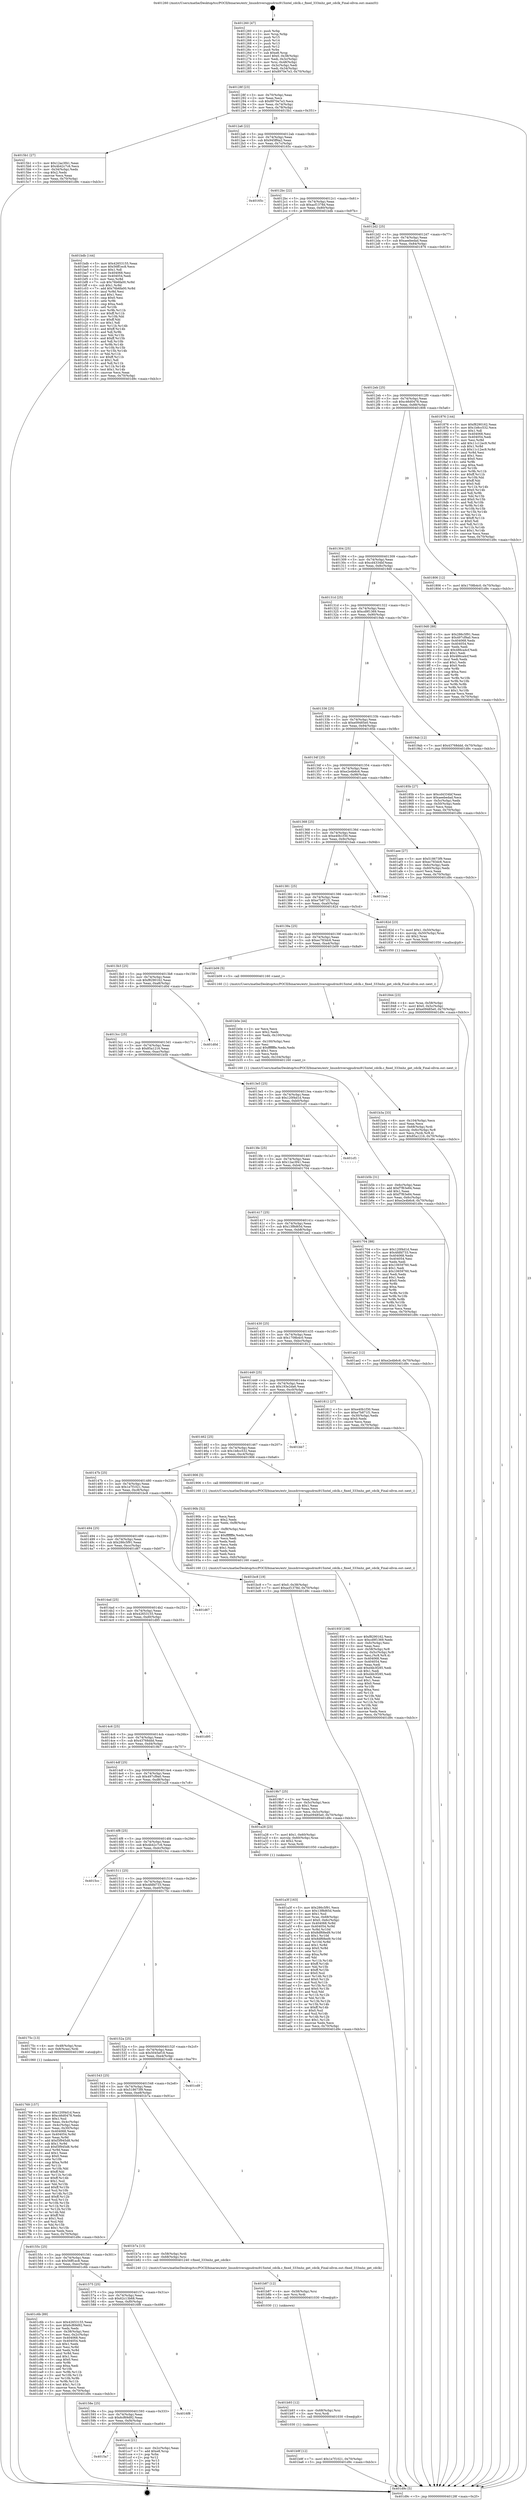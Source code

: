 digraph "0x401260" {
  label = "0x401260 (/mnt/c/Users/mathe/Desktop/tcc/POCII/binaries/extr_linuxdriversgpudrmi915intel_cdclk.c_fixed_333mhz_get_cdclk_Final-ollvm.out::main(0))"
  labelloc = "t"
  node[shape=record]

  Entry [label="",width=0.3,height=0.3,shape=circle,fillcolor=black,style=filled]
  "0x40128f" [label="{
     0x40128f [23]\l
     | [instrs]\l
     &nbsp;&nbsp;0x40128f \<+3\>: mov -0x70(%rbp),%eax\l
     &nbsp;&nbsp;0x401292 \<+2\>: mov %eax,%ecx\l
     &nbsp;&nbsp;0x401294 \<+6\>: sub $0x8970e7e3,%ecx\l
     &nbsp;&nbsp;0x40129a \<+3\>: mov %eax,-0x74(%rbp)\l
     &nbsp;&nbsp;0x40129d \<+3\>: mov %ecx,-0x78(%rbp)\l
     &nbsp;&nbsp;0x4012a0 \<+6\>: je 00000000004015b1 \<main+0x351\>\l
  }"]
  "0x4015b1" [label="{
     0x4015b1 [27]\l
     | [instrs]\l
     &nbsp;&nbsp;0x4015b1 \<+5\>: mov $0x12ac3f41,%eax\l
     &nbsp;&nbsp;0x4015b6 \<+5\>: mov $0x4b42c7c6,%ecx\l
     &nbsp;&nbsp;0x4015bb \<+3\>: mov -0x34(%rbp),%edx\l
     &nbsp;&nbsp;0x4015be \<+3\>: cmp $0x2,%edx\l
     &nbsp;&nbsp;0x4015c1 \<+3\>: cmovne %ecx,%eax\l
     &nbsp;&nbsp;0x4015c4 \<+3\>: mov %eax,-0x70(%rbp)\l
     &nbsp;&nbsp;0x4015c7 \<+5\>: jmp 0000000000401d9c \<main+0xb3c\>\l
  }"]
  "0x4012a6" [label="{
     0x4012a6 [22]\l
     | [instrs]\l
     &nbsp;&nbsp;0x4012a6 \<+5\>: jmp 00000000004012ab \<main+0x4b\>\l
     &nbsp;&nbsp;0x4012ab \<+3\>: mov -0x74(%rbp),%eax\l
     &nbsp;&nbsp;0x4012ae \<+5\>: sub $0x945ff4a2,%eax\l
     &nbsp;&nbsp;0x4012b3 \<+3\>: mov %eax,-0x7c(%rbp)\l
     &nbsp;&nbsp;0x4012b6 \<+6\>: je 000000000040165c \<main+0x3fc\>\l
  }"]
  "0x401d9c" [label="{
     0x401d9c [5]\l
     | [instrs]\l
     &nbsp;&nbsp;0x401d9c \<+5\>: jmp 000000000040128f \<main+0x2f\>\l
  }"]
  "0x401260" [label="{
     0x401260 [47]\l
     | [instrs]\l
     &nbsp;&nbsp;0x401260 \<+1\>: push %rbp\l
     &nbsp;&nbsp;0x401261 \<+3\>: mov %rsp,%rbp\l
     &nbsp;&nbsp;0x401264 \<+2\>: push %r15\l
     &nbsp;&nbsp;0x401266 \<+2\>: push %r14\l
     &nbsp;&nbsp;0x401268 \<+2\>: push %r13\l
     &nbsp;&nbsp;0x40126a \<+2\>: push %r12\l
     &nbsp;&nbsp;0x40126c \<+1\>: push %rbx\l
     &nbsp;&nbsp;0x40126d \<+7\>: sub $0xe8,%rsp\l
     &nbsp;&nbsp;0x401274 \<+7\>: movl $0x0,-0x38(%rbp)\l
     &nbsp;&nbsp;0x40127b \<+3\>: mov %edi,-0x3c(%rbp)\l
     &nbsp;&nbsp;0x40127e \<+4\>: mov %rsi,-0x48(%rbp)\l
     &nbsp;&nbsp;0x401282 \<+3\>: mov -0x3c(%rbp),%edi\l
     &nbsp;&nbsp;0x401285 \<+3\>: mov %edi,-0x34(%rbp)\l
     &nbsp;&nbsp;0x401288 \<+7\>: movl $0x8970e7e3,-0x70(%rbp)\l
  }"]
  Exit [label="",width=0.3,height=0.3,shape=circle,fillcolor=black,style=filled,peripheries=2]
  "0x40165c" [label="{
     0x40165c\l
  }", style=dashed]
  "0x4012bc" [label="{
     0x4012bc [22]\l
     | [instrs]\l
     &nbsp;&nbsp;0x4012bc \<+5\>: jmp 00000000004012c1 \<main+0x61\>\l
     &nbsp;&nbsp;0x4012c1 \<+3\>: mov -0x74(%rbp),%eax\l
     &nbsp;&nbsp;0x4012c4 \<+5\>: sub $0xacf1378d,%eax\l
     &nbsp;&nbsp;0x4012c9 \<+3\>: mov %eax,-0x80(%rbp)\l
     &nbsp;&nbsp;0x4012cc \<+6\>: je 0000000000401bdb \<main+0x97b\>\l
  }"]
  "0x4015a7" [label="{
     0x4015a7\l
  }", style=dashed]
  "0x401bdb" [label="{
     0x401bdb [144]\l
     | [instrs]\l
     &nbsp;&nbsp;0x401bdb \<+5\>: mov $0x42653155,%eax\l
     &nbsp;&nbsp;0x401be0 \<+5\>: mov $0x56ff1ec8,%ecx\l
     &nbsp;&nbsp;0x401be5 \<+2\>: mov $0x1,%dl\l
     &nbsp;&nbsp;0x401be7 \<+7\>: mov 0x404068,%esi\l
     &nbsp;&nbsp;0x401bee \<+7\>: mov 0x404054,%edi\l
     &nbsp;&nbsp;0x401bf5 \<+3\>: mov %esi,%r8d\l
     &nbsp;&nbsp;0x401bf8 \<+7\>: sub $0x76b6fa00,%r8d\l
     &nbsp;&nbsp;0x401bff \<+4\>: sub $0x1,%r8d\l
     &nbsp;&nbsp;0x401c03 \<+7\>: add $0x76b6fa00,%r8d\l
     &nbsp;&nbsp;0x401c0a \<+4\>: imul %r8d,%esi\l
     &nbsp;&nbsp;0x401c0e \<+3\>: and $0x1,%esi\l
     &nbsp;&nbsp;0x401c11 \<+3\>: cmp $0x0,%esi\l
     &nbsp;&nbsp;0x401c14 \<+4\>: sete %r9b\l
     &nbsp;&nbsp;0x401c18 \<+3\>: cmp $0xa,%edi\l
     &nbsp;&nbsp;0x401c1b \<+4\>: setl %r10b\l
     &nbsp;&nbsp;0x401c1f \<+3\>: mov %r9b,%r11b\l
     &nbsp;&nbsp;0x401c22 \<+4\>: xor $0xff,%r11b\l
     &nbsp;&nbsp;0x401c26 \<+3\>: mov %r10b,%bl\l
     &nbsp;&nbsp;0x401c29 \<+3\>: xor $0xff,%bl\l
     &nbsp;&nbsp;0x401c2c \<+3\>: xor $0x1,%dl\l
     &nbsp;&nbsp;0x401c2f \<+3\>: mov %r11b,%r14b\l
     &nbsp;&nbsp;0x401c32 \<+4\>: and $0xff,%r14b\l
     &nbsp;&nbsp;0x401c36 \<+3\>: and %dl,%r9b\l
     &nbsp;&nbsp;0x401c39 \<+3\>: mov %bl,%r15b\l
     &nbsp;&nbsp;0x401c3c \<+4\>: and $0xff,%r15b\l
     &nbsp;&nbsp;0x401c40 \<+3\>: and %dl,%r10b\l
     &nbsp;&nbsp;0x401c43 \<+3\>: or %r9b,%r14b\l
     &nbsp;&nbsp;0x401c46 \<+3\>: or %r10b,%r15b\l
     &nbsp;&nbsp;0x401c49 \<+3\>: xor %r15b,%r14b\l
     &nbsp;&nbsp;0x401c4c \<+3\>: or %bl,%r11b\l
     &nbsp;&nbsp;0x401c4f \<+4\>: xor $0xff,%r11b\l
     &nbsp;&nbsp;0x401c53 \<+3\>: or $0x1,%dl\l
     &nbsp;&nbsp;0x401c56 \<+3\>: and %dl,%r11b\l
     &nbsp;&nbsp;0x401c59 \<+3\>: or %r11b,%r14b\l
     &nbsp;&nbsp;0x401c5c \<+4\>: test $0x1,%r14b\l
     &nbsp;&nbsp;0x401c60 \<+3\>: cmovne %ecx,%eax\l
     &nbsp;&nbsp;0x401c63 \<+3\>: mov %eax,-0x70(%rbp)\l
     &nbsp;&nbsp;0x401c66 \<+5\>: jmp 0000000000401d9c \<main+0xb3c\>\l
  }"]
  "0x4012d2" [label="{
     0x4012d2 [25]\l
     | [instrs]\l
     &nbsp;&nbsp;0x4012d2 \<+5\>: jmp 00000000004012d7 \<main+0x77\>\l
     &nbsp;&nbsp;0x4012d7 \<+3\>: mov -0x74(%rbp),%eax\l
     &nbsp;&nbsp;0x4012da \<+5\>: sub $0xaeebedad,%eax\l
     &nbsp;&nbsp;0x4012df \<+6\>: mov %eax,-0x84(%rbp)\l
     &nbsp;&nbsp;0x4012e5 \<+6\>: je 0000000000401876 \<main+0x616\>\l
  }"]
  "0x401cc4" [label="{
     0x401cc4 [21]\l
     | [instrs]\l
     &nbsp;&nbsp;0x401cc4 \<+3\>: mov -0x2c(%rbp),%eax\l
     &nbsp;&nbsp;0x401cc7 \<+7\>: add $0xe8,%rsp\l
     &nbsp;&nbsp;0x401cce \<+1\>: pop %rbx\l
     &nbsp;&nbsp;0x401ccf \<+2\>: pop %r12\l
     &nbsp;&nbsp;0x401cd1 \<+2\>: pop %r13\l
     &nbsp;&nbsp;0x401cd3 \<+2\>: pop %r14\l
     &nbsp;&nbsp;0x401cd5 \<+2\>: pop %r15\l
     &nbsp;&nbsp;0x401cd7 \<+1\>: pop %rbp\l
     &nbsp;&nbsp;0x401cd8 \<+1\>: ret\l
  }"]
  "0x401876" [label="{
     0x401876 [144]\l
     | [instrs]\l
     &nbsp;&nbsp;0x401876 \<+5\>: mov $0xf8290162,%eax\l
     &nbsp;&nbsp;0x40187b \<+5\>: mov $0x1b8cc532,%ecx\l
     &nbsp;&nbsp;0x401880 \<+2\>: mov $0x1,%dl\l
     &nbsp;&nbsp;0x401882 \<+7\>: mov 0x404068,%esi\l
     &nbsp;&nbsp;0x401889 \<+7\>: mov 0x404054,%edi\l
     &nbsp;&nbsp;0x401890 \<+3\>: mov %esi,%r8d\l
     &nbsp;&nbsp;0x401893 \<+7\>: add $0x11c12ec9,%r8d\l
     &nbsp;&nbsp;0x40189a \<+4\>: sub $0x1,%r8d\l
     &nbsp;&nbsp;0x40189e \<+7\>: sub $0x11c12ec9,%r8d\l
     &nbsp;&nbsp;0x4018a5 \<+4\>: imul %r8d,%esi\l
     &nbsp;&nbsp;0x4018a9 \<+3\>: and $0x1,%esi\l
     &nbsp;&nbsp;0x4018ac \<+3\>: cmp $0x0,%esi\l
     &nbsp;&nbsp;0x4018af \<+4\>: sete %r9b\l
     &nbsp;&nbsp;0x4018b3 \<+3\>: cmp $0xa,%edi\l
     &nbsp;&nbsp;0x4018b6 \<+4\>: setl %r10b\l
     &nbsp;&nbsp;0x4018ba \<+3\>: mov %r9b,%r11b\l
     &nbsp;&nbsp;0x4018bd \<+4\>: xor $0xff,%r11b\l
     &nbsp;&nbsp;0x4018c1 \<+3\>: mov %r10b,%bl\l
     &nbsp;&nbsp;0x4018c4 \<+3\>: xor $0xff,%bl\l
     &nbsp;&nbsp;0x4018c7 \<+3\>: xor $0x0,%dl\l
     &nbsp;&nbsp;0x4018ca \<+3\>: mov %r11b,%r14b\l
     &nbsp;&nbsp;0x4018cd \<+4\>: and $0x0,%r14b\l
     &nbsp;&nbsp;0x4018d1 \<+3\>: and %dl,%r9b\l
     &nbsp;&nbsp;0x4018d4 \<+3\>: mov %bl,%r15b\l
     &nbsp;&nbsp;0x4018d7 \<+4\>: and $0x0,%r15b\l
     &nbsp;&nbsp;0x4018db \<+3\>: and %dl,%r10b\l
     &nbsp;&nbsp;0x4018de \<+3\>: or %r9b,%r14b\l
     &nbsp;&nbsp;0x4018e1 \<+3\>: or %r10b,%r15b\l
     &nbsp;&nbsp;0x4018e4 \<+3\>: xor %r15b,%r14b\l
     &nbsp;&nbsp;0x4018e7 \<+3\>: or %bl,%r11b\l
     &nbsp;&nbsp;0x4018ea \<+4\>: xor $0xff,%r11b\l
     &nbsp;&nbsp;0x4018ee \<+3\>: or $0x0,%dl\l
     &nbsp;&nbsp;0x4018f1 \<+3\>: and %dl,%r11b\l
     &nbsp;&nbsp;0x4018f4 \<+3\>: or %r11b,%r14b\l
     &nbsp;&nbsp;0x4018f7 \<+4\>: test $0x1,%r14b\l
     &nbsp;&nbsp;0x4018fb \<+3\>: cmovne %ecx,%eax\l
     &nbsp;&nbsp;0x4018fe \<+3\>: mov %eax,-0x70(%rbp)\l
     &nbsp;&nbsp;0x401901 \<+5\>: jmp 0000000000401d9c \<main+0xb3c\>\l
  }"]
  "0x4012eb" [label="{
     0x4012eb [25]\l
     | [instrs]\l
     &nbsp;&nbsp;0x4012eb \<+5\>: jmp 00000000004012f0 \<main+0x90\>\l
     &nbsp;&nbsp;0x4012f0 \<+3\>: mov -0x74(%rbp),%eax\l
     &nbsp;&nbsp;0x4012f3 \<+5\>: sub $0xc46d0478,%eax\l
     &nbsp;&nbsp;0x4012f8 \<+6\>: mov %eax,-0x88(%rbp)\l
     &nbsp;&nbsp;0x4012fe \<+6\>: je 0000000000401806 \<main+0x5a6\>\l
  }"]
  "0x40158e" [label="{
     0x40158e [25]\l
     | [instrs]\l
     &nbsp;&nbsp;0x40158e \<+5\>: jmp 0000000000401593 \<main+0x333\>\l
     &nbsp;&nbsp;0x401593 \<+3\>: mov -0x74(%rbp),%eax\l
     &nbsp;&nbsp;0x401596 \<+5\>: sub $0x6cf69d92,%eax\l
     &nbsp;&nbsp;0x40159b \<+6\>: mov %eax,-0xf4(%rbp)\l
     &nbsp;&nbsp;0x4015a1 \<+6\>: je 0000000000401cc4 \<main+0xa64\>\l
  }"]
  "0x401806" [label="{
     0x401806 [12]\l
     | [instrs]\l
     &nbsp;&nbsp;0x401806 \<+7\>: movl $0x1708b4c0,-0x70(%rbp)\l
     &nbsp;&nbsp;0x40180d \<+5\>: jmp 0000000000401d9c \<main+0xb3c\>\l
  }"]
  "0x401304" [label="{
     0x401304 [25]\l
     | [instrs]\l
     &nbsp;&nbsp;0x401304 \<+5\>: jmp 0000000000401309 \<main+0xa9\>\l
     &nbsp;&nbsp;0x401309 \<+3\>: mov -0x74(%rbp),%eax\l
     &nbsp;&nbsp;0x40130c \<+5\>: sub $0xcd4334bf,%eax\l
     &nbsp;&nbsp;0x401311 \<+6\>: mov %eax,-0x8c(%rbp)\l
     &nbsp;&nbsp;0x401317 \<+6\>: je 00000000004019d0 \<main+0x770\>\l
  }"]
  "0x4016f8" [label="{
     0x4016f8\l
  }", style=dashed]
  "0x4019d0" [label="{
     0x4019d0 [88]\l
     | [instrs]\l
     &nbsp;&nbsp;0x4019d0 \<+5\>: mov $0x286c5f91,%eax\l
     &nbsp;&nbsp;0x4019d5 \<+5\>: mov $0x497cf9a0,%ecx\l
     &nbsp;&nbsp;0x4019da \<+7\>: mov 0x404068,%edx\l
     &nbsp;&nbsp;0x4019e1 \<+7\>: mov 0x404054,%esi\l
     &nbsp;&nbsp;0x4019e8 \<+2\>: mov %edx,%edi\l
     &nbsp;&nbsp;0x4019ea \<+6\>: add $0x486ca4cf,%edi\l
     &nbsp;&nbsp;0x4019f0 \<+3\>: sub $0x1,%edi\l
     &nbsp;&nbsp;0x4019f3 \<+6\>: sub $0x486ca4cf,%edi\l
     &nbsp;&nbsp;0x4019f9 \<+3\>: imul %edi,%edx\l
     &nbsp;&nbsp;0x4019fc \<+3\>: and $0x1,%edx\l
     &nbsp;&nbsp;0x4019ff \<+3\>: cmp $0x0,%edx\l
     &nbsp;&nbsp;0x401a02 \<+4\>: sete %r8b\l
     &nbsp;&nbsp;0x401a06 \<+3\>: cmp $0xa,%esi\l
     &nbsp;&nbsp;0x401a09 \<+4\>: setl %r9b\l
     &nbsp;&nbsp;0x401a0d \<+3\>: mov %r8b,%r10b\l
     &nbsp;&nbsp;0x401a10 \<+3\>: and %r9b,%r10b\l
     &nbsp;&nbsp;0x401a13 \<+3\>: xor %r9b,%r8b\l
     &nbsp;&nbsp;0x401a16 \<+3\>: or %r8b,%r10b\l
     &nbsp;&nbsp;0x401a19 \<+4\>: test $0x1,%r10b\l
     &nbsp;&nbsp;0x401a1d \<+3\>: cmovne %ecx,%eax\l
     &nbsp;&nbsp;0x401a20 \<+3\>: mov %eax,-0x70(%rbp)\l
     &nbsp;&nbsp;0x401a23 \<+5\>: jmp 0000000000401d9c \<main+0xb3c\>\l
  }"]
  "0x40131d" [label="{
     0x40131d [25]\l
     | [instrs]\l
     &nbsp;&nbsp;0x40131d \<+5\>: jmp 0000000000401322 \<main+0xc2\>\l
     &nbsp;&nbsp;0x401322 \<+3\>: mov -0x74(%rbp),%eax\l
     &nbsp;&nbsp;0x401325 \<+5\>: sub $0xcd9f1369,%eax\l
     &nbsp;&nbsp;0x40132a \<+6\>: mov %eax,-0x90(%rbp)\l
     &nbsp;&nbsp;0x401330 \<+6\>: je 00000000004019ab \<main+0x74b\>\l
  }"]
  "0x401575" [label="{
     0x401575 [25]\l
     | [instrs]\l
     &nbsp;&nbsp;0x401575 \<+5\>: jmp 000000000040157a \<main+0x31a\>\l
     &nbsp;&nbsp;0x40157a \<+3\>: mov -0x74(%rbp),%eax\l
     &nbsp;&nbsp;0x40157d \<+5\>: sub $0x62c13b68,%eax\l
     &nbsp;&nbsp;0x401582 \<+6\>: mov %eax,-0xf0(%rbp)\l
     &nbsp;&nbsp;0x401588 \<+6\>: je 00000000004016f8 \<main+0x498\>\l
  }"]
  "0x4019ab" [label="{
     0x4019ab [12]\l
     | [instrs]\l
     &nbsp;&nbsp;0x4019ab \<+7\>: movl $0x43768ddd,-0x70(%rbp)\l
     &nbsp;&nbsp;0x4019b2 \<+5\>: jmp 0000000000401d9c \<main+0xb3c\>\l
  }"]
  "0x401336" [label="{
     0x401336 [25]\l
     | [instrs]\l
     &nbsp;&nbsp;0x401336 \<+5\>: jmp 000000000040133b \<main+0xdb\>\l
     &nbsp;&nbsp;0x40133b \<+3\>: mov -0x74(%rbp),%eax\l
     &nbsp;&nbsp;0x40133e \<+5\>: sub $0xe09485e0,%eax\l
     &nbsp;&nbsp;0x401343 \<+6\>: mov %eax,-0x94(%rbp)\l
     &nbsp;&nbsp;0x401349 \<+6\>: je 000000000040185b \<main+0x5fb\>\l
  }"]
  "0x401c6b" [label="{
     0x401c6b [89]\l
     | [instrs]\l
     &nbsp;&nbsp;0x401c6b \<+5\>: mov $0x42653155,%eax\l
     &nbsp;&nbsp;0x401c70 \<+5\>: mov $0x6cf69d92,%ecx\l
     &nbsp;&nbsp;0x401c75 \<+2\>: xor %edx,%edx\l
     &nbsp;&nbsp;0x401c77 \<+3\>: mov -0x38(%rbp),%esi\l
     &nbsp;&nbsp;0x401c7a \<+3\>: mov %esi,-0x2c(%rbp)\l
     &nbsp;&nbsp;0x401c7d \<+7\>: mov 0x404068,%esi\l
     &nbsp;&nbsp;0x401c84 \<+7\>: mov 0x404054,%edi\l
     &nbsp;&nbsp;0x401c8b \<+3\>: sub $0x1,%edx\l
     &nbsp;&nbsp;0x401c8e \<+3\>: mov %esi,%r8d\l
     &nbsp;&nbsp;0x401c91 \<+3\>: add %edx,%r8d\l
     &nbsp;&nbsp;0x401c94 \<+4\>: imul %r8d,%esi\l
     &nbsp;&nbsp;0x401c98 \<+3\>: and $0x1,%esi\l
     &nbsp;&nbsp;0x401c9b \<+3\>: cmp $0x0,%esi\l
     &nbsp;&nbsp;0x401c9e \<+4\>: sete %r9b\l
     &nbsp;&nbsp;0x401ca2 \<+3\>: cmp $0xa,%edi\l
     &nbsp;&nbsp;0x401ca5 \<+4\>: setl %r10b\l
     &nbsp;&nbsp;0x401ca9 \<+3\>: mov %r9b,%r11b\l
     &nbsp;&nbsp;0x401cac \<+3\>: and %r10b,%r11b\l
     &nbsp;&nbsp;0x401caf \<+3\>: xor %r10b,%r9b\l
     &nbsp;&nbsp;0x401cb2 \<+3\>: or %r9b,%r11b\l
     &nbsp;&nbsp;0x401cb5 \<+4\>: test $0x1,%r11b\l
     &nbsp;&nbsp;0x401cb9 \<+3\>: cmovne %ecx,%eax\l
     &nbsp;&nbsp;0x401cbc \<+3\>: mov %eax,-0x70(%rbp)\l
     &nbsp;&nbsp;0x401cbf \<+5\>: jmp 0000000000401d9c \<main+0xb3c\>\l
  }"]
  "0x40185b" [label="{
     0x40185b [27]\l
     | [instrs]\l
     &nbsp;&nbsp;0x40185b \<+5\>: mov $0xcd4334bf,%eax\l
     &nbsp;&nbsp;0x401860 \<+5\>: mov $0xaeebedad,%ecx\l
     &nbsp;&nbsp;0x401865 \<+3\>: mov -0x5c(%rbp),%edx\l
     &nbsp;&nbsp;0x401868 \<+3\>: cmp -0x50(%rbp),%edx\l
     &nbsp;&nbsp;0x40186b \<+3\>: cmovl %ecx,%eax\l
     &nbsp;&nbsp;0x40186e \<+3\>: mov %eax,-0x70(%rbp)\l
     &nbsp;&nbsp;0x401871 \<+5\>: jmp 0000000000401d9c \<main+0xb3c\>\l
  }"]
  "0x40134f" [label="{
     0x40134f [25]\l
     | [instrs]\l
     &nbsp;&nbsp;0x40134f \<+5\>: jmp 0000000000401354 \<main+0xf4\>\l
     &nbsp;&nbsp;0x401354 \<+3\>: mov -0x74(%rbp),%eax\l
     &nbsp;&nbsp;0x401357 \<+5\>: sub $0xe2e4b6c6,%eax\l
     &nbsp;&nbsp;0x40135c \<+6\>: mov %eax,-0x98(%rbp)\l
     &nbsp;&nbsp;0x401362 \<+6\>: je 0000000000401aee \<main+0x88e\>\l
  }"]
  "0x401b9f" [label="{
     0x401b9f [12]\l
     | [instrs]\l
     &nbsp;&nbsp;0x401b9f \<+7\>: movl $0x1e7f1021,-0x70(%rbp)\l
     &nbsp;&nbsp;0x401ba6 \<+5\>: jmp 0000000000401d9c \<main+0xb3c\>\l
  }"]
  "0x401aee" [label="{
     0x401aee [27]\l
     | [instrs]\l
     &nbsp;&nbsp;0x401aee \<+5\>: mov $0x518673f9,%eax\l
     &nbsp;&nbsp;0x401af3 \<+5\>: mov $0xec783dc6,%ecx\l
     &nbsp;&nbsp;0x401af8 \<+3\>: mov -0x6c(%rbp),%edx\l
     &nbsp;&nbsp;0x401afb \<+3\>: cmp -0x60(%rbp),%edx\l
     &nbsp;&nbsp;0x401afe \<+3\>: cmovl %ecx,%eax\l
     &nbsp;&nbsp;0x401b01 \<+3\>: mov %eax,-0x70(%rbp)\l
     &nbsp;&nbsp;0x401b04 \<+5\>: jmp 0000000000401d9c \<main+0xb3c\>\l
  }"]
  "0x401368" [label="{
     0x401368 [25]\l
     | [instrs]\l
     &nbsp;&nbsp;0x401368 \<+5\>: jmp 000000000040136d \<main+0x10d\>\l
     &nbsp;&nbsp;0x40136d \<+3\>: mov -0x74(%rbp),%eax\l
     &nbsp;&nbsp;0x401370 \<+5\>: sub $0xe40b1f30,%eax\l
     &nbsp;&nbsp;0x401375 \<+6\>: mov %eax,-0x9c(%rbp)\l
     &nbsp;&nbsp;0x40137b \<+6\>: je 0000000000401bab \<main+0x94b\>\l
  }"]
  "0x401b93" [label="{
     0x401b93 [12]\l
     | [instrs]\l
     &nbsp;&nbsp;0x401b93 \<+4\>: mov -0x68(%rbp),%rsi\l
     &nbsp;&nbsp;0x401b97 \<+3\>: mov %rsi,%rdi\l
     &nbsp;&nbsp;0x401b9a \<+5\>: call 0000000000401030 \<free@plt\>\l
     | [calls]\l
     &nbsp;&nbsp;0x401030 \{1\} (unknown)\l
  }"]
  "0x401bab" [label="{
     0x401bab\l
  }", style=dashed]
  "0x401381" [label="{
     0x401381 [25]\l
     | [instrs]\l
     &nbsp;&nbsp;0x401381 \<+5\>: jmp 0000000000401386 \<main+0x126\>\l
     &nbsp;&nbsp;0x401386 \<+3\>: mov -0x74(%rbp),%eax\l
     &nbsp;&nbsp;0x401389 \<+5\>: sub $0xe7b871f1,%eax\l
     &nbsp;&nbsp;0x40138e \<+6\>: mov %eax,-0xa0(%rbp)\l
     &nbsp;&nbsp;0x401394 \<+6\>: je 000000000040182d \<main+0x5cd\>\l
  }"]
  "0x401b87" [label="{
     0x401b87 [12]\l
     | [instrs]\l
     &nbsp;&nbsp;0x401b87 \<+4\>: mov -0x58(%rbp),%rsi\l
     &nbsp;&nbsp;0x401b8b \<+3\>: mov %rsi,%rdi\l
     &nbsp;&nbsp;0x401b8e \<+5\>: call 0000000000401030 \<free@plt\>\l
     | [calls]\l
     &nbsp;&nbsp;0x401030 \{1\} (unknown)\l
  }"]
  "0x40182d" [label="{
     0x40182d [23]\l
     | [instrs]\l
     &nbsp;&nbsp;0x40182d \<+7\>: movl $0x1,-0x50(%rbp)\l
     &nbsp;&nbsp;0x401834 \<+4\>: movslq -0x50(%rbp),%rax\l
     &nbsp;&nbsp;0x401838 \<+4\>: shl $0x2,%rax\l
     &nbsp;&nbsp;0x40183c \<+3\>: mov %rax,%rdi\l
     &nbsp;&nbsp;0x40183f \<+5\>: call 0000000000401050 \<malloc@plt\>\l
     | [calls]\l
     &nbsp;&nbsp;0x401050 \{1\} (unknown)\l
  }"]
  "0x40139a" [label="{
     0x40139a [25]\l
     | [instrs]\l
     &nbsp;&nbsp;0x40139a \<+5\>: jmp 000000000040139f \<main+0x13f\>\l
     &nbsp;&nbsp;0x40139f \<+3\>: mov -0x74(%rbp),%eax\l
     &nbsp;&nbsp;0x4013a2 \<+5\>: sub $0xec783dc6,%eax\l
     &nbsp;&nbsp;0x4013a7 \<+6\>: mov %eax,-0xa4(%rbp)\l
     &nbsp;&nbsp;0x4013ad \<+6\>: je 0000000000401b09 \<main+0x8a9\>\l
  }"]
  "0x40155c" [label="{
     0x40155c [25]\l
     | [instrs]\l
     &nbsp;&nbsp;0x40155c \<+5\>: jmp 0000000000401561 \<main+0x301\>\l
     &nbsp;&nbsp;0x401561 \<+3\>: mov -0x74(%rbp),%eax\l
     &nbsp;&nbsp;0x401564 \<+5\>: sub $0x56ff1ec8,%eax\l
     &nbsp;&nbsp;0x401569 \<+6\>: mov %eax,-0xec(%rbp)\l
     &nbsp;&nbsp;0x40156f \<+6\>: je 0000000000401c6b \<main+0xa0b\>\l
  }"]
  "0x401b09" [label="{
     0x401b09 [5]\l
     | [instrs]\l
     &nbsp;&nbsp;0x401b09 \<+5\>: call 0000000000401160 \<next_i\>\l
     | [calls]\l
     &nbsp;&nbsp;0x401160 \{1\} (/mnt/c/Users/mathe/Desktop/tcc/POCII/binaries/extr_linuxdriversgpudrmi915intel_cdclk.c_fixed_333mhz_get_cdclk_Final-ollvm.out::next_i)\l
  }"]
  "0x4013b3" [label="{
     0x4013b3 [25]\l
     | [instrs]\l
     &nbsp;&nbsp;0x4013b3 \<+5\>: jmp 00000000004013b8 \<main+0x158\>\l
     &nbsp;&nbsp;0x4013b8 \<+3\>: mov -0x74(%rbp),%eax\l
     &nbsp;&nbsp;0x4013bb \<+5\>: sub $0xf8290162,%eax\l
     &nbsp;&nbsp;0x4013c0 \<+6\>: mov %eax,-0xa8(%rbp)\l
     &nbsp;&nbsp;0x4013c6 \<+6\>: je 0000000000401d0d \<main+0xaad\>\l
  }"]
  "0x401b7a" [label="{
     0x401b7a [13]\l
     | [instrs]\l
     &nbsp;&nbsp;0x401b7a \<+4\>: mov -0x58(%rbp),%rdi\l
     &nbsp;&nbsp;0x401b7e \<+4\>: mov -0x68(%rbp),%rsi\l
     &nbsp;&nbsp;0x401b82 \<+5\>: call 0000000000401240 \<fixed_333mhz_get_cdclk\>\l
     | [calls]\l
     &nbsp;&nbsp;0x401240 \{1\} (/mnt/c/Users/mathe/Desktop/tcc/POCII/binaries/extr_linuxdriversgpudrmi915intel_cdclk.c_fixed_333mhz_get_cdclk_Final-ollvm.out::fixed_333mhz_get_cdclk)\l
  }"]
  "0x401d0d" [label="{
     0x401d0d\l
  }", style=dashed]
  "0x4013cc" [label="{
     0x4013cc [25]\l
     | [instrs]\l
     &nbsp;&nbsp;0x4013cc \<+5\>: jmp 00000000004013d1 \<main+0x171\>\l
     &nbsp;&nbsp;0x4013d1 \<+3\>: mov -0x74(%rbp),%eax\l
     &nbsp;&nbsp;0x4013d4 \<+5\>: sub $0x85a1216,%eax\l
     &nbsp;&nbsp;0x4013d9 \<+6\>: mov %eax,-0xac(%rbp)\l
     &nbsp;&nbsp;0x4013df \<+6\>: je 0000000000401b5b \<main+0x8fb\>\l
  }"]
  "0x401543" [label="{
     0x401543 [25]\l
     | [instrs]\l
     &nbsp;&nbsp;0x401543 \<+5\>: jmp 0000000000401548 \<main+0x2e8\>\l
     &nbsp;&nbsp;0x401548 \<+3\>: mov -0x74(%rbp),%eax\l
     &nbsp;&nbsp;0x40154b \<+5\>: sub $0x518673f9,%eax\l
     &nbsp;&nbsp;0x401550 \<+6\>: mov %eax,-0xe8(%rbp)\l
     &nbsp;&nbsp;0x401556 \<+6\>: je 0000000000401b7a \<main+0x91a\>\l
  }"]
  "0x401b5b" [label="{
     0x401b5b [31]\l
     | [instrs]\l
     &nbsp;&nbsp;0x401b5b \<+3\>: mov -0x6c(%rbp),%eax\l
     &nbsp;&nbsp;0x401b5e \<+5\>: add $0xf7f63e84,%eax\l
     &nbsp;&nbsp;0x401b63 \<+3\>: add $0x1,%eax\l
     &nbsp;&nbsp;0x401b66 \<+5\>: sub $0xf7f63e84,%eax\l
     &nbsp;&nbsp;0x401b6b \<+3\>: mov %eax,-0x6c(%rbp)\l
     &nbsp;&nbsp;0x401b6e \<+7\>: movl $0xe2e4b6c6,-0x70(%rbp)\l
     &nbsp;&nbsp;0x401b75 \<+5\>: jmp 0000000000401d9c \<main+0xb3c\>\l
  }"]
  "0x4013e5" [label="{
     0x4013e5 [25]\l
     | [instrs]\l
     &nbsp;&nbsp;0x4013e5 \<+5\>: jmp 00000000004013ea \<main+0x18a\>\l
     &nbsp;&nbsp;0x4013ea \<+3\>: mov -0x74(%rbp),%eax\l
     &nbsp;&nbsp;0x4013ed \<+5\>: sub $0x120f4d1d,%eax\l
     &nbsp;&nbsp;0x4013f2 \<+6\>: mov %eax,-0xb0(%rbp)\l
     &nbsp;&nbsp;0x4013f8 \<+6\>: je 0000000000401cf1 \<main+0xa91\>\l
  }"]
  "0x401cd9" [label="{
     0x401cd9\l
  }", style=dashed]
  "0x401cf1" [label="{
     0x401cf1\l
  }", style=dashed]
  "0x4013fe" [label="{
     0x4013fe [25]\l
     | [instrs]\l
     &nbsp;&nbsp;0x4013fe \<+5\>: jmp 0000000000401403 \<main+0x1a3\>\l
     &nbsp;&nbsp;0x401403 \<+3\>: mov -0x74(%rbp),%eax\l
     &nbsp;&nbsp;0x401406 \<+5\>: sub $0x12ac3f41,%eax\l
     &nbsp;&nbsp;0x40140b \<+6\>: mov %eax,-0xb4(%rbp)\l
     &nbsp;&nbsp;0x401411 \<+6\>: je 0000000000401704 \<main+0x4a4\>\l
  }"]
  "0x401b3a" [label="{
     0x401b3a [33]\l
     | [instrs]\l
     &nbsp;&nbsp;0x401b3a \<+6\>: mov -0x104(%rbp),%ecx\l
     &nbsp;&nbsp;0x401b40 \<+3\>: imul %eax,%ecx\l
     &nbsp;&nbsp;0x401b43 \<+4\>: mov -0x68(%rbp),%rdi\l
     &nbsp;&nbsp;0x401b47 \<+4\>: movslq -0x6c(%rbp),%r8\l
     &nbsp;&nbsp;0x401b4b \<+4\>: mov %ecx,(%rdi,%r8,4)\l
     &nbsp;&nbsp;0x401b4f \<+7\>: movl $0x85a1216,-0x70(%rbp)\l
     &nbsp;&nbsp;0x401b56 \<+5\>: jmp 0000000000401d9c \<main+0xb3c\>\l
  }"]
  "0x401704" [label="{
     0x401704 [88]\l
     | [instrs]\l
     &nbsp;&nbsp;0x401704 \<+5\>: mov $0x120f4d1d,%eax\l
     &nbsp;&nbsp;0x401709 \<+5\>: mov $0x4fdfd733,%ecx\l
     &nbsp;&nbsp;0x40170e \<+7\>: mov 0x404068,%edx\l
     &nbsp;&nbsp;0x401715 \<+7\>: mov 0x404054,%esi\l
     &nbsp;&nbsp;0x40171c \<+2\>: mov %edx,%edi\l
     &nbsp;&nbsp;0x40171e \<+6\>: add $0x10659760,%edi\l
     &nbsp;&nbsp;0x401724 \<+3\>: sub $0x1,%edi\l
     &nbsp;&nbsp;0x401727 \<+6\>: sub $0x10659760,%edi\l
     &nbsp;&nbsp;0x40172d \<+3\>: imul %edi,%edx\l
     &nbsp;&nbsp;0x401730 \<+3\>: and $0x1,%edx\l
     &nbsp;&nbsp;0x401733 \<+3\>: cmp $0x0,%edx\l
     &nbsp;&nbsp;0x401736 \<+4\>: sete %r8b\l
     &nbsp;&nbsp;0x40173a \<+3\>: cmp $0xa,%esi\l
     &nbsp;&nbsp;0x40173d \<+4\>: setl %r9b\l
     &nbsp;&nbsp;0x401741 \<+3\>: mov %r8b,%r10b\l
     &nbsp;&nbsp;0x401744 \<+3\>: and %r9b,%r10b\l
     &nbsp;&nbsp;0x401747 \<+3\>: xor %r9b,%r8b\l
     &nbsp;&nbsp;0x40174a \<+3\>: or %r8b,%r10b\l
     &nbsp;&nbsp;0x40174d \<+4\>: test $0x1,%r10b\l
     &nbsp;&nbsp;0x401751 \<+3\>: cmovne %ecx,%eax\l
     &nbsp;&nbsp;0x401754 \<+3\>: mov %eax,-0x70(%rbp)\l
     &nbsp;&nbsp;0x401757 \<+5\>: jmp 0000000000401d9c \<main+0xb3c\>\l
  }"]
  "0x401417" [label="{
     0x401417 [25]\l
     | [instrs]\l
     &nbsp;&nbsp;0x401417 \<+5\>: jmp 000000000040141c \<main+0x1bc\>\l
     &nbsp;&nbsp;0x40141c \<+3\>: mov -0x74(%rbp),%eax\l
     &nbsp;&nbsp;0x40141f \<+5\>: sub $0x13f8d65d,%eax\l
     &nbsp;&nbsp;0x401424 \<+6\>: mov %eax,-0xb8(%rbp)\l
     &nbsp;&nbsp;0x40142a \<+6\>: je 0000000000401ae2 \<main+0x882\>\l
  }"]
  "0x401b0e" [label="{
     0x401b0e [44]\l
     | [instrs]\l
     &nbsp;&nbsp;0x401b0e \<+2\>: xor %ecx,%ecx\l
     &nbsp;&nbsp;0x401b10 \<+5\>: mov $0x2,%edx\l
     &nbsp;&nbsp;0x401b15 \<+6\>: mov %edx,-0x100(%rbp)\l
     &nbsp;&nbsp;0x401b1b \<+1\>: cltd\l
     &nbsp;&nbsp;0x401b1c \<+6\>: mov -0x100(%rbp),%esi\l
     &nbsp;&nbsp;0x401b22 \<+2\>: idiv %esi\l
     &nbsp;&nbsp;0x401b24 \<+6\>: imul $0xfffffffe,%edx,%edx\l
     &nbsp;&nbsp;0x401b2a \<+3\>: sub $0x1,%ecx\l
     &nbsp;&nbsp;0x401b2d \<+2\>: sub %ecx,%edx\l
     &nbsp;&nbsp;0x401b2f \<+6\>: mov %edx,-0x104(%rbp)\l
     &nbsp;&nbsp;0x401b35 \<+5\>: call 0000000000401160 \<next_i\>\l
     | [calls]\l
     &nbsp;&nbsp;0x401160 \{1\} (/mnt/c/Users/mathe/Desktop/tcc/POCII/binaries/extr_linuxdriversgpudrmi915intel_cdclk.c_fixed_333mhz_get_cdclk_Final-ollvm.out::next_i)\l
  }"]
  "0x401ae2" [label="{
     0x401ae2 [12]\l
     | [instrs]\l
     &nbsp;&nbsp;0x401ae2 \<+7\>: movl $0xe2e4b6c6,-0x70(%rbp)\l
     &nbsp;&nbsp;0x401ae9 \<+5\>: jmp 0000000000401d9c \<main+0xb3c\>\l
  }"]
  "0x401430" [label="{
     0x401430 [25]\l
     | [instrs]\l
     &nbsp;&nbsp;0x401430 \<+5\>: jmp 0000000000401435 \<main+0x1d5\>\l
     &nbsp;&nbsp;0x401435 \<+3\>: mov -0x74(%rbp),%eax\l
     &nbsp;&nbsp;0x401438 \<+5\>: sub $0x1708b4c0,%eax\l
     &nbsp;&nbsp;0x40143d \<+6\>: mov %eax,-0xbc(%rbp)\l
     &nbsp;&nbsp;0x401443 \<+6\>: je 0000000000401812 \<main+0x5b2\>\l
  }"]
  "0x401a3f" [label="{
     0x401a3f [163]\l
     | [instrs]\l
     &nbsp;&nbsp;0x401a3f \<+5\>: mov $0x286c5f91,%ecx\l
     &nbsp;&nbsp;0x401a44 \<+5\>: mov $0x13f8d65d,%edx\l
     &nbsp;&nbsp;0x401a49 \<+3\>: mov $0x1,%sil\l
     &nbsp;&nbsp;0x401a4c \<+4\>: mov %rax,-0x68(%rbp)\l
     &nbsp;&nbsp;0x401a50 \<+7\>: movl $0x0,-0x6c(%rbp)\l
     &nbsp;&nbsp;0x401a57 \<+8\>: mov 0x404068,%r8d\l
     &nbsp;&nbsp;0x401a5f \<+8\>: mov 0x404054,%r9d\l
     &nbsp;&nbsp;0x401a67 \<+3\>: mov %r8d,%r10d\l
     &nbsp;&nbsp;0x401a6a \<+7\>: sub $0x8df68ed9,%r10d\l
     &nbsp;&nbsp;0x401a71 \<+4\>: sub $0x1,%r10d\l
     &nbsp;&nbsp;0x401a75 \<+7\>: add $0x8df68ed9,%r10d\l
     &nbsp;&nbsp;0x401a7c \<+4\>: imul %r10d,%r8d\l
     &nbsp;&nbsp;0x401a80 \<+4\>: and $0x1,%r8d\l
     &nbsp;&nbsp;0x401a84 \<+4\>: cmp $0x0,%r8d\l
     &nbsp;&nbsp;0x401a88 \<+4\>: sete %r11b\l
     &nbsp;&nbsp;0x401a8c \<+4\>: cmp $0xa,%r9d\l
     &nbsp;&nbsp;0x401a90 \<+3\>: setl %bl\l
     &nbsp;&nbsp;0x401a93 \<+3\>: mov %r11b,%r14b\l
     &nbsp;&nbsp;0x401a96 \<+4\>: xor $0xff,%r14b\l
     &nbsp;&nbsp;0x401a9a \<+3\>: mov %bl,%r15b\l
     &nbsp;&nbsp;0x401a9d \<+4\>: xor $0xff,%r15b\l
     &nbsp;&nbsp;0x401aa1 \<+4\>: xor $0x0,%sil\l
     &nbsp;&nbsp;0x401aa5 \<+3\>: mov %r14b,%r12b\l
     &nbsp;&nbsp;0x401aa8 \<+4\>: and $0x0,%r12b\l
     &nbsp;&nbsp;0x401aac \<+3\>: and %sil,%r11b\l
     &nbsp;&nbsp;0x401aaf \<+3\>: mov %r15b,%r13b\l
     &nbsp;&nbsp;0x401ab2 \<+4\>: and $0x0,%r13b\l
     &nbsp;&nbsp;0x401ab6 \<+3\>: and %sil,%bl\l
     &nbsp;&nbsp;0x401ab9 \<+3\>: or %r11b,%r12b\l
     &nbsp;&nbsp;0x401abc \<+3\>: or %bl,%r13b\l
     &nbsp;&nbsp;0x401abf \<+3\>: xor %r13b,%r12b\l
     &nbsp;&nbsp;0x401ac2 \<+3\>: or %r15b,%r14b\l
     &nbsp;&nbsp;0x401ac5 \<+4\>: xor $0xff,%r14b\l
     &nbsp;&nbsp;0x401ac9 \<+4\>: or $0x0,%sil\l
     &nbsp;&nbsp;0x401acd \<+3\>: and %sil,%r14b\l
     &nbsp;&nbsp;0x401ad0 \<+3\>: or %r14b,%r12b\l
     &nbsp;&nbsp;0x401ad3 \<+4\>: test $0x1,%r12b\l
     &nbsp;&nbsp;0x401ad7 \<+3\>: cmovne %edx,%ecx\l
     &nbsp;&nbsp;0x401ada \<+3\>: mov %ecx,-0x70(%rbp)\l
     &nbsp;&nbsp;0x401add \<+5\>: jmp 0000000000401d9c \<main+0xb3c\>\l
  }"]
  "0x401812" [label="{
     0x401812 [27]\l
     | [instrs]\l
     &nbsp;&nbsp;0x401812 \<+5\>: mov $0xe40b1f30,%eax\l
     &nbsp;&nbsp;0x401817 \<+5\>: mov $0xe7b871f1,%ecx\l
     &nbsp;&nbsp;0x40181c \<+3\>: mov -0x30(%rbp),%edx\l
     &nbsp;&nbsp;0x40181f \<+3\>: cmp $0x0,%edx\l
     &nbsp;&nbsp;0x401822 \<+3\>: cmove %ecx,%eax\l
     &nbsp;&nbsp;0x401825 \<+3\>: mov %eax,-0x70(%rbp)\l
     &nbsp;&nbsp;0x401828 \<+5\>: jmp 0000000000401d9c \<main+0xb3c\>\l
  }"]
  "0x401449" [label="{
     0x401449 [25]\l
     | [instrs]\l
     &nbsp;&nbsp;0x401449 \<+5\>: jmp 000000000040144e \<main+0x1ee\>\l
     &nbsp;&nbsp;0x40144e \<+3\>: mov -0x74(%rbp),%eax\l
     &nbsp;&nbsp;0x401451 \<+5\>: sub $0x193e2da6,%eax\l
     &nbsp;&nbsp;0x401456 \<+6\>: mov %eax,-0xc0(%rbp)\l
     &nbsp;&nbsp;0x40145c \<+6\>: je 0000000000401bb7 \<main+0x957\>\l
  }"]
  "0x40193f" [label="{
     0x40193f [108]\l
     | [instrs]\l
     &nbsp;&nbsp;0x40193f \<+5\>: mov $0xf8290162,%ecx\l
     &nbsp;&nbsp;0x401944 \<+5\>: mov $0xcd9f1369,%edx\l
     &nbsp;&nbsp;0x401949 \<+6\>: mov -0xfc(%rbp),%esi\l
     &nbsp;&nbsp;0x40194f \<+3\>: imul %eax,%esi\l
     &nbsp;&nbsp;0x401952 \<+4\>: mov -0x58(%rbp),%r8\l
     &nbsp;&nbsp;0x401956 \<+4\>: movslq -0x5c(%rbp),%r9\l
     &nbsp;&nbsp;0x40195a \<+4\>: mov %esi,(%r8,%r9,4)\l
     &nbsp;&nbsp;0x40195e \<+7\>: mov 0x404068,%eax\l
     &nbsp;&nbsp;0x401965 \<+7\>: mov 0x404054,%esi\l
     &nbsp;&nbsp;0x40196c \<+2\>: mov %eax,%edi\l
     &nbsp;&nbsp;0x40196e \<+6\>: add $0xd4b3f285,%edi\l
     &nbsp;&nbsp;0x401974 \<+3\>: sub $0x1,%edi\l
     &nbsp;&nbsp;0x401977 \<+6\>: sub $0xd4b3f285,%edi\l
     &nbsp;&nbsp;0x40197d \<+3\>: imul %edi,%eax\l
     &nbsp;&nbsp;0x401980 \<+3\>: and $0x1,%eax\l
     &nbsp;&nbsp;0x401983 \<+3\>: cmp $0x0,%eax\l
     &nbsp;&nbsp;0x401986 \<+4\>: sete %r10b\l
     &nbsp;&nbsp;0x40198a \<+3\>: cmp $0xa,%esi\l
     &nbsp;&nbsp;0x40198d \<+4\>: setl %r11b\l
     &nbsp;&nbsp;0x401991 \<+3\>: mov %r10b,%bl\l
     &nbsp;&nbsp;0x401994 \<+3\>: and %r11b,%bl\l
     &nbsp;&nbsp;0x401997 \<+3\>: xor %r11b,%r10b\l
     &nbsp;&nbsp;0x40199a \<+3\>: or %r10b,%bl\l
     &nbsp;&nbsp;0x40199d \<+3\>: test $0x1,%bl\l
     &nbsp;&nbsp;0x4019a0 \<+3\>: cmovne %edx,%ecx\l
     &nbsp;&nbsp;0x4019a3 \<+3\>: mov %ecx,-0x70(%rbp)\l
     &nbsp;&nbsp;0x4019a6 \<+5\>: jmp 0000000000401d9c \<main+0xb3c\>\l
  }"]
  "0x401bb7" [label="{
     0x401bb7\l
  }", style=dashed]
  "0x401462" [label="{
     0x401462 [25]\l
     | [instrs]\l
     &nbsp;&nbsp;0x401462 \<+5\>: jmp 0000000000401467 \<main+0x207\>\l
     &nbsp;&nbsp;0x401467 \<+3\>: mov -0x74(%rbp),%eax\l
     &nbsp;&nbsp;0x40146a \<+5\>: sub $0x1b8cc532,%eax\l
     &nbsp;&nbsp;0x40146f \<+6\>: mov %eax,-0xc4(%rbp)\l
     &nbsp;&nbsp;0x401475 \<+6\>: je 0000000000401906 \<main+0x6a6\>\l
  }"]
  "0x40190b" [label="{
     0x40190b [52]\l
     | [instrs]\l
     &nbsp;&nbsp;0x40190b \<+2\>: xor %ecx,%ecx\l
     &nbsp;&nbsp;0x40190d \<+5\>: mov $0x2,%edx\l
     &nbsp;&nbsp;0x401912 \<+6\>: mov %edx,-0xf8(%rbp)\l
     &nbsp;&nbsp;0x401918 \<+1\>: cltd\l
     &nbsp;&nbsp;0x401919 \<+6\>: mov -0xf8(%rbp),%esi\l
     &nbsp;&nbsp;0x40191f \<+2\>: idiv %esi\l
     &nbsp;&nbsp;0x401921 \<+6\>: imul $0xfffffffe,%edx,%edx\l
     &nbsp;&nbsp;0x401927 \<+2\>: mov %ecx,%edi\l
     &nbsp;&nbsp;0x401929 \<+2\>: sub %edx,%edi\l
     &nbsp;&nbsp;0x40192b \<+2\>: mov %ecx,%edx\l
     &nbsp;&nbsp;0x40192d \<+3\>: sub $0x1,%edx\l
     &nbsp;&nbsp;0x401930 \<+2\>: add %edx,%edi\l
     &nbsp;&nbsp;0x401932 \<+2\>: sub %edi,%ecx\l
     &nbsp;&nbsp;0x401934 \<+6\>: mov %ecx,-0xfc(%rbp)\l
     &nbsp;&nbsp;0x40193a \<+5\>: call 0000000000401160 \<next_i\>\l
     | [calls]\l
     &nbsp;&nbsp;0x401160 \{1\} (/mnt/c/Users/mathe/Desktop/tcc/POCII/binaries/extr_linuxdriversgpudrmi915intel_cdclk.c_fixed_333mhz_get_cdclk_Final-ollvm.out::next_i)\l
  }"]
  "0x401906" [label="{
     0x401906 [5]\l
     | [instrs]\l
     &nbsp;&nbsp;0x401906 \<+5\>: call 0000000000401160 \<next_i\>\l
     | [calls]\l
     &nbsp;&nbsp;0x401160 \{1\} (/mnt/c/Users/mathe/Desktop/tcc/POCII/binaries/extr_linuxdriversgpudrmi915intel_cdclk.c_fixed_333mhz_get_cdclk_Final-ollvm.out::next_i)\l
  }"]
  "0x40147b" [label="{
     0x40147b [25]\l
     | [instrs]\l
     &nbsp;&nbsp;0x40147b \<+5\>: jmp 0000000000401480 \<main+0x220\>\l
     &nbsp;&nbsp;0x401480 \<+3\>: mov -0x74(%rbp),%eax\l
     &nbsp;&nbsp;0x401483 \<+5\>: sub $0x1e7f1021,%eax\l
     &nbsp;&nbsp;0x401488 \<+6\>: mov %eax,-0xc8(%rbp)\l
     &nbsp;&nbsp;0x40148e \<+6\>: je 0000000000401bc8 \<main+0x968\>\l
  }"]
  "0x401844" [label="{
     0x401844 [23]\l
     | [instrs]\l
     &nbsp;&nbsp;0x401844 \<+4\>: mov %rax,-0x58(%rbp)\l
     &nbsp;&nbsp;0x401848 \<+7\>: movl $0x0,-0x5c(%rbp)\l
     &nbsp;&nbsp;0x40184f \<+7\>: movl $0xe09485e0,-0x70(%rbp)\l
     &nbsp;&nbsp;0x401856 \<+5\>: jmp 0000000000401d9c \<main+0xb3c\>\l
  }"]
  "0x401bc8" [label="{
     0x401bc8 [19]\l
     | [instrs]\l
     &nbsp;&nbsp;0x401bc8 \<+7\>: movl $0x0,-0x38(%rbp)\l
     &nbsp;&nbsp;0x401bcf \<+7\>: movl $0xacf1378d,-0x70(%rbp)\l
     &nbsp;&nbsp;0x401bd6 \<+5\>: jmp 0000000000401d9c \<main+0xb3c\>\l
  }"]
  "0x401494" [label="{
     0x401494 [25]\l
     | [instrs]\l
     &nbsp;&nbsp;0x401494 \<+5\>: jmp 0000000000401499 \<main+0x239\>\l
     &nbsp;&nbsp;0x401499 \<+3\>: mov -0x74(%rbp),%eax\l
     &nbsp;&nbsp;0x40149c \<+5\>: sub $0x286c5f91,%eax\l
     &nbsp;&nbsp;0x4014a1 \<+6\>: mov %eax,-0xcc(%rbp)\l
     &nbsp;&nbsp;0x4014a7 \<+6\>: je 0000000000401d67 \<main+0xb07\>\l
  }"]
  "0x401769" [label="{
     0x401769 [157]\l
     | [instrs]\l
     &nbsp;&nbsp;0x401769 \<+5\>: mov $0x120f4d1d,%ecx\l
     &nbsp;&nbsp;0x40176e \<+5\>: mov $0xc46d0478,%edx\l
     &nbsp;&nbsp;0x401773 \<+3\>: mov $0x1,%sil\l
     &nbsp;&nbsp;0x401776 \<+3\>: mov %eax,-0x4c(%rbp)\l
     &nbsp;&nbsp;0x401779 \<+3\>: mov -0x4c(%rbp),%eax\l
     &nbsp;&nbsp;0x40177c \<+3\>: mov %eax,-0x30(%rbp)\l
     &nbsp;&nbsp;0x40177f \<+7\>: mov 0x404068,%eax\l
     &nbsp;&nbsp;0x401786 \<+8\>: mov 0x404054,%r8d\l
     &nbsp;&nbsp;0x40178e \<+3\>: mov %eax,%r9d\l
     &nbsp;&nbsp;0x401791 \<+7\>: add $0xf3f945d8,%r9d\l
     &nbsp;&nbsp;0x401798 \<+4\>: sub $0x1,%r9d\l
     &nbsp;&nbsp;0x40179c \<+7\>: sub $0xf3f945d8,%r9d\l
     &nbsp;&nbsp;0x4017a3 \<+4\>: imul %r9d,%eax\l
     &nbsp;&nbsp;0x4017a7 \<+3\>: and $0x1,%eax\l
     &nbsp;&nbsp;0x4017aa \<+3\>: cmp $0x0,%eax\l
     &nbsp;&nbsp;0x4017ad \<+4\>: sete %r10b\l
     &nbsp;&nbsp;0x4017b1 \<+4\>: cmp $0xa,%r8d\l
     &nbsp;&nbsp;0x4017b5 \<+4\>: setl %r11b\l
     &nbsp;&nbsp;0x4017b9 \<+3\>: mov %r10b,%bl\l
     &nbsp;&nbsp;0x4017bc \<+3\>: xor $0xff,%bl\l
     &nbsp;&nbsp;0x4017bf \<+3\>: mov %r11b,%r14b\l
     &nbsp;&nbsp;0x4017c2 \<+4\>: xor $0xff,%r14b\l
     &nbsp;&nbsp;0x4017c6 \<+4\>: xor $0x1,%sil\l
     &nbsp;&nbsp;0x4017ca \<+3\>: mov %bl,%r15b\l
     &nbsp;&nbsp;0x4017cd \<+4\>: and $0xff,%r15b\l
     &nbsp;&nbsp;0x4017d1 \<+3\>: and %sil,%r10b\l
     &nbsp;&nbsp;0x4017d4 \<+3\>: mov %r14b,%r12b\l
     &nbsp;&nbsp;0x4017d7 \<+4\>: and $0xff,%r12b\l
     &nbsp;&nbsp;0x4017db \<+3\>: and %sil,%r11b\l
     &nbsp;&nbsp;0x4017de \<+3\>: or %r10b,%r15b\l
     &nbsp;&nbsp;0x4017e1 \<+3\>: or %r11b,%r12b\l
     &nbsp;&nbsp;0x4017e4 \<+3\>: xor %r12b,%r15b\l
     &nbsp;&nbsp;0x4017e7 \<+3\>: or %r14b,%bl\l
     &nbsp;&nbsp;0x4017ea \<+3\>: xor $0xff,%bl\l
     &nbsp;&nbsp;0x4017ed \<+4\>: or $0x1,%sil\l
     &nbsp;&nbsp;0x4017f1 \<+3\>: and %sil,%bl\l
     &nbsp;&nbsp;0x4017f4 \<+3\>: or %bl,%r15b\l
     &nbsp;&nbsp;0x4017f7 \<+4\>: test $0x1,%r15b\l
     &nbsp;&nbsp;0x4017fb \<+3\>: cmovne %edx,%ecx\l
     &nbsp;&nbsp;0x4017fe \<+3\>: mov %ecx,-0x70(%rbp)\l
     &nbsp;&nbsp;0x401801 \<+5\>: jmp 0000000000401d9c \<main+0xb3c\>\l
  }"]
  "0x401d67" [label="{
     0x401d67\l
  }", style=dashed]
  "0x4014ad" [label="{
     0x4014ad [25]\l
     | [instrs]\l
     &nbsp;&nbsp;0x4014ad \<+5\>: jmp 00000000004014b2 \<main+0x252\>\l
     &nbsp;&nbsp;0x4014b2 \<+3\>: mov -0x74(%rbp),%eax\l
     &nbsp;&nbsp;0x4014b5 \<+5\>: sub $0x42653155,%eax\l
     &nbsp;&nbsp;0x4014ba \<+6\>: mov %eax,-0xd0(%rbp)\l
     &nbsp;&nbsp;0x4014c0 \<+6\>: je 0000000000401d95 \<main+0xb35\>\l
  }"]
  "0x40152a" [label="{
     0x40152a [25]\l
     | [instrs]\l
     &nbsp;&nbsp;0x40152a \<+5\>: jmp 000000000040152f \<main+0x2cf\>\l
     &nbsp;&nbsp;0x40152f \<+3\>: mov -0x74(%rbp),%eax\l
     &nbsp;&nbsp;0x401532 \<+5\>: sub $0x5045ef18,%eax\l
     &nbsp;&nbsp;0x401537 \<+6\>: mov %eax,-0xe4(%rbp)\l
     &nbsp;&nbsp;0x40153d \<+6\>: je 0000000000401cd9 \<main+0xa79\>\l
  }"]
  "0x401d95" [label="{
     0x401d95\l
  }", style=dashed]
  "0x4014c6" [label="{
     0x4014c6 [25]\l
     | [instrs]\l
     &nbsp;&nbsp;0x4014c6 \<+5\>: jmp 00000000004014cb \<main+0x26b\>\l
     &nbsp;&nbsp;0x4014cb \<+3\>: mov -0x74(%rbp),%eax\l
     &nbsp;&nbsp;0x4014ce \<+5\>: sub $0x43768ddd,%eax\l
     &nbsp;&nbsp;0x4014d3 \<+6\>: mov %eax,-0xd4(%rbp)\l
     &nbsp;&nbsp;0x4014d9 \<+6\>: je 00000000004019b7 \<main+0x757\>\l
  }"]
  "0x40175c" [label="{
     0x40175c [13]\l
     | [instrs]\l
     &nbsp;&nbsp;0x40175c \<+4\>: mov -0x48(%rbp),%rax\l
     &nbsp;&nbsp;0x401760 \<+4\>: mov 0x8(%rax),%rdi\l
     &nbsp;&nbsp;0x401764 \<+5\>: call 0000000000401060 \<atoi@plt\>\l
     | [calls]\l
     &nbsp;&nbsp;0x401060 \{1\} (unknown)\l
  }"]
  "0x4019b7" [label="{
     0x4019b7 [25]\l
     | [instrs]\l
     &nbsp;&nbsp;0x4019b7 \<+2\>: xor %eax,%eax\l
     &nbsp;&nbsp;0x4019b9 \<+3\>: mov -0x5c(%rbp),%ecx\l
     &nbsp;&nbsp;0x4019bc \<+3\>: sub $0x1,%eax\l
     &nbsp;&nbsp;0x4019bf \<+2\>: sub %eax,%ecx\l
     &nbsp;&nbsp;0x4019c1 \<+3\>: mov %ecx,-0x5c(%rbp)\l
     &nbsp;&nbsp;0x4019c4 \<+7\>: movl $0xe09485e0,-0x70(%rbp)\l
     &nbsp;&nbsp;0x4019cb \<+5\>: jmp 0000000000401d9c \<main+0xb3c\>\l
  }"]
  "0x4014df" [label="{
     0x4014df [25]\l
     | [instrs]\l
     &nbsp;&nbsp;0x4014df \<+5\>: jmp 00000000004014e4 \<main+0x284\>\l
     &nbsp;&nbsp;0x4014e4 \<+3\>: mov -0x74(%rbp),%eax\l
     &nbsp;&nbsp;0x4014e7 \<+5\>: sub $0x497cf9a0,%eax\l
     &nbsp;&nbsp;0x4014ec \<+6\>: mov %eax,-0xd8(%rbp)\l
     &nbsp;&nbsp;0x4014f2 \<+6\>: je 0000000000401a28 \<main+0x7c8\>\l
  }"]
  "0x401511" [label="{
     0x401511 [25]\l
     | [instrs]\l
     &nbsp;&nbsp;0x401511 \<+5\>: jmp 0000000000401516 \<main+0x2b6\>\l
     &nbsp;&nbsp;0x401516 \<+3\>: mov -0x74(%rbp),%eax\l
     &nbsp;&nbsp;0x401519 \<+5\>: sub $0x4fdfd733,%eax\l
     &nbsp;&nbsp;0x40151e \<+6\>: mov %eax,-0xe0(%rbp)\l
     &nbsp;&nbsp;0x401524 \<+6\>: je 000000000040175c \<main+0x4fc\>\l
  }"]
  "0x401a28" [label="{
     0x401a28 [23]\l
     | [instrs]\l
     &nbsp;&nbsp;0x401a28 \<+7\>: movl $0x1,-0x60(%rbp)\l
     &nbsp;&nbsp;0x401a2f \<+4\>: movslq -0x60(%rbp),%rax\l
     &nbsp;&nbsp;0x401a33 \<+4\>: shl $0x2,%rax\l
     &nbsp;&nbsp;0x401a37 \<+3\>: mov %rax,%rdi\l
     &nbsp;&nbsp;0x401a3a \<+5\>: call 0000000000401050 \<malloc@plt\>\l
     | [calls]\l
     &nbsp;&nbsp;0x401050 \{1\} (unknown)\l
  }"]
  "0x4014f8" [label="{
     0x4014f8 [25]\l
     | [instrs]\l
     &nbsp;&nbsp;0x4014f8 \<+5\>: jmp 00000000004014fd \<main+0x29d\>\l
     &nbsp;&nbsp;0x4014fd \<+3\>: mov -0x74(%rbp),%eax\l
     &nbsp;&nbsp;0x401500 \<+5\>: sub $0x4b42c7c6,%eax\l
     &nbsp;&nbsp;0x401505 \<+6\>: mov %eax,-0xdc(%rbp)\l
     &nbsp;&nbsp;0x40150b \<+6\>: je 00000000004015cc \<main+0x36c\>\l
  }"]
  "0x4015cc" [label="{
     0x4015cc\l
  }", style=dashed]
  Entry -> "0x401260" [label=" 1"]
  "0x40128f" -> "0x4015b1" [label=" 1"]
  "0x40128f" -> "0x4012a6" [label=" 23"]
  "0x4015b1" -> "0x401d9c" [label=" 1"]
  "0x401260" -> "0x40128f" [label=" 1"]
  "0x401d9c" -> "0x40128f" [label=" 23"]
  "0x401cc4" -> Exit [label=" 1"]
  "0x4012a6" -> "0x40165c" [label=" 0"]
  "0x4012a6" -> "0x4012bc" [label=" 23"]
  "0x40158e" -> "0x4015a7" [label=" 0"]
  "0x4012bc" -> "0x401bdb" [label=" 1"]
  "0x4012bc" -> "0x4012d2" [label=" 22"]
  "0x40158e" -> "0x401cc4" [label=" 1"]
  "0x4012d2" -> "0x401876" [label=" 1"]
  "0x4012d2" -> "0x4012eb" [label=" 21"]
  "0x401575" -> "0x40158e" [label=" 1"]
  "0x4012eb" -> "0x401806" [label=" 1"]
  "0x4012eb" -> "0x401304" [label=" 20"]
  "0x401575" -> "0x4016f8" [label=" 0"]
  "0x401304" -> "0x4019d0" [label=" 1"]
  "0x401304" -> "0x40131d" [label=" 19"]
  "0x401c6b" -> "0x401d9c" [label=" 1"]
  "0x40131d" -> "0x4019ab" [label=" 1"]
  "0x40131d" -> "0x401336" [label=" 18"]
  "0x40155c" -> "0x401575" [label=" 1"]
  "0x401336" -> "0x40185b" [label=" 2"]
  "0x401336" -> "0x40134f" [label=" 16"]
  "0x40155c" -> "0x401c6b" [label=" 1"]
  "0x40134f" -> "0x401aee" [label=" 2"]
  "0x40134f" -> "0x401368" [label=" 14"]
  "0x401bdb" -> "0x401d9c" [label=" 1"]
  "0x401368" -> "0x401bab" [label=" 0"]
  "0x401368" -> "0x401381" [label=" 14"]
  "0x401bc8" -> "0x401d9c" [label=" 1"]
  "0x401381" -> "0x40182d" [label=" 1"]
  "0x401381" -> "0x40139a" [label=" 13"]
  "0x401b9f" -> "0x401d9c" [label=" 1"]
  "0x40139a" -> "0x401b09" [label=" 1"]
  "0x40139a" -> "0x4013b3" [label=" 12"]
  "0x401b93" -> "0x401b9f" [label=" 1"]
  "0x4013b3" -> "0x401d0d" [label=" 0"]
  "0x4013b3" -> "0x4013cc" [label=" 12"]
  "0x401b87" -> "0x401b93" [label=" 1"]
  "0x4013cc" -> "0x401b5b" [label=" 1"]
  "0x4013cc" -> "0x4013e5" [label=" 11"]
  "0x401543" -> "0x40155c" [label=" 2"]
  "0x4013e5" -> "0x401cf1" [label=" 0"]
  "0x4013e5" -> "0x4013fe" [label=" 11"]
  "0x401543" -> "0x401b7a" [label=" 1"]
  "0x4013fe" -> "0x401704" [label=" 1"]
  "0x4013fe" -> "0x401417" [label=" 10"]
  "0x401704" -> "0x401d9c" [label=" 1"]
  "0x40152a" -> "0x401543" [label=" 3"]
  "0x401417" -> "0x401ae2" [label=" 1"]
  "0x401417" -> "0x401430" [label=" 9"]
  "0x40152a" -> "0x401cd9" [label=" 0"]
  "0x401430" -> "0x401812" [label=" 1"]
  "0x401430" -> "0x401449" [label=" 8"]
  "0x401b7a" -> "0x401b87" [label=" 1"]
  "0x401449" -> "0x401bb7" [label=" 0"]
  "0x401449" -> "0x401462" [label=" 8"]
  "0x401b5b" -> "0x401d9c" [label=" 1"]
  "0x401462" -> "0x401906" [label=" 1"]
  "0x401462" -> "0x40147b" [label=" 7"]
  "0x401b3a" -> "0x401d9c" [label=" 1"]
  "0x40147b" -> "0x401bc8" [label=" 1"]
  "0x40147b" -> "0x401494" [label=" 6"]
  "0x401b0e" -> "0x401b3a" [label=" 1"]
  "0x401494" -> "0x401d67" [label=" 0"]
  "0x401494" -> "0x4014ad" [label=" 6"]
  "0x401b09" -> "0x401b0e" [label=" 1"]
  "0x4014ad" -> "0x401d95" [label=" 0"]
  "0x4014ad" -> "0x4014c6" [label=" 6"]
  "0x401aee" -> "0x401d9c" [label=" 2"]
  "0x4014c6" -> "0x4019b7" [label=" 1"]
  "0x4014c6" -> "0x4014df" [label=" 5"]
  "0x401ae2" -> "0x401d9c" [label=" 1"]
  "0x4014df" -> "0x401a28" [label=" 1"]
  "0x4014df" -> "0x4014f8" [label=" 4"]
  "0x401a28" -> "0x401a3f" [label=" 1"]
  "0x4014f8" -> "0x4015cc" [label=" 0"]
  "0x4014f8" -> "0x401511" [label=" 4"]
  "0x401a3f" -> "0x401d9c" [label=" 1"]
  "0x401511" -> "0x40175c" [label=" 1"]
  "0x401511" -> "0x40152a" [label=" 3"]
  "0x40175c" -> "0x401769" [label=" 1"]
  "0x401769" -> "0x401d9c" [label=" 1"]
  "0x401806" -> "0x401d9c" [label=" 1"]
  "0x401812" -> "0x401d9c" [label=" 1"]
  "0x40182d" -> "0x401844" [label=" 1"]
  "0x401844" -> "0x401d9c" [label=" 1"]
  "0x40185b" -> "0x401d9c" [label=" 2"]
  "0x401876" -> "0x401d9c" [label=" 1"]
  "0x401906" -> "0x40190b" [label=" 1"]
  "0x40190b" -> "0x40193f" [label=" 1"]
  "0x40193f" -> "0x401d9c" [label=" 1"]
  "0x4019ab" -> "0x401d9c" [label=" 1"]
  "0x4019b7" -> "0x401d9c" [label=" 1"]
  "0x4019d0" -> "0x401d9c" [label=" 1"]
}
